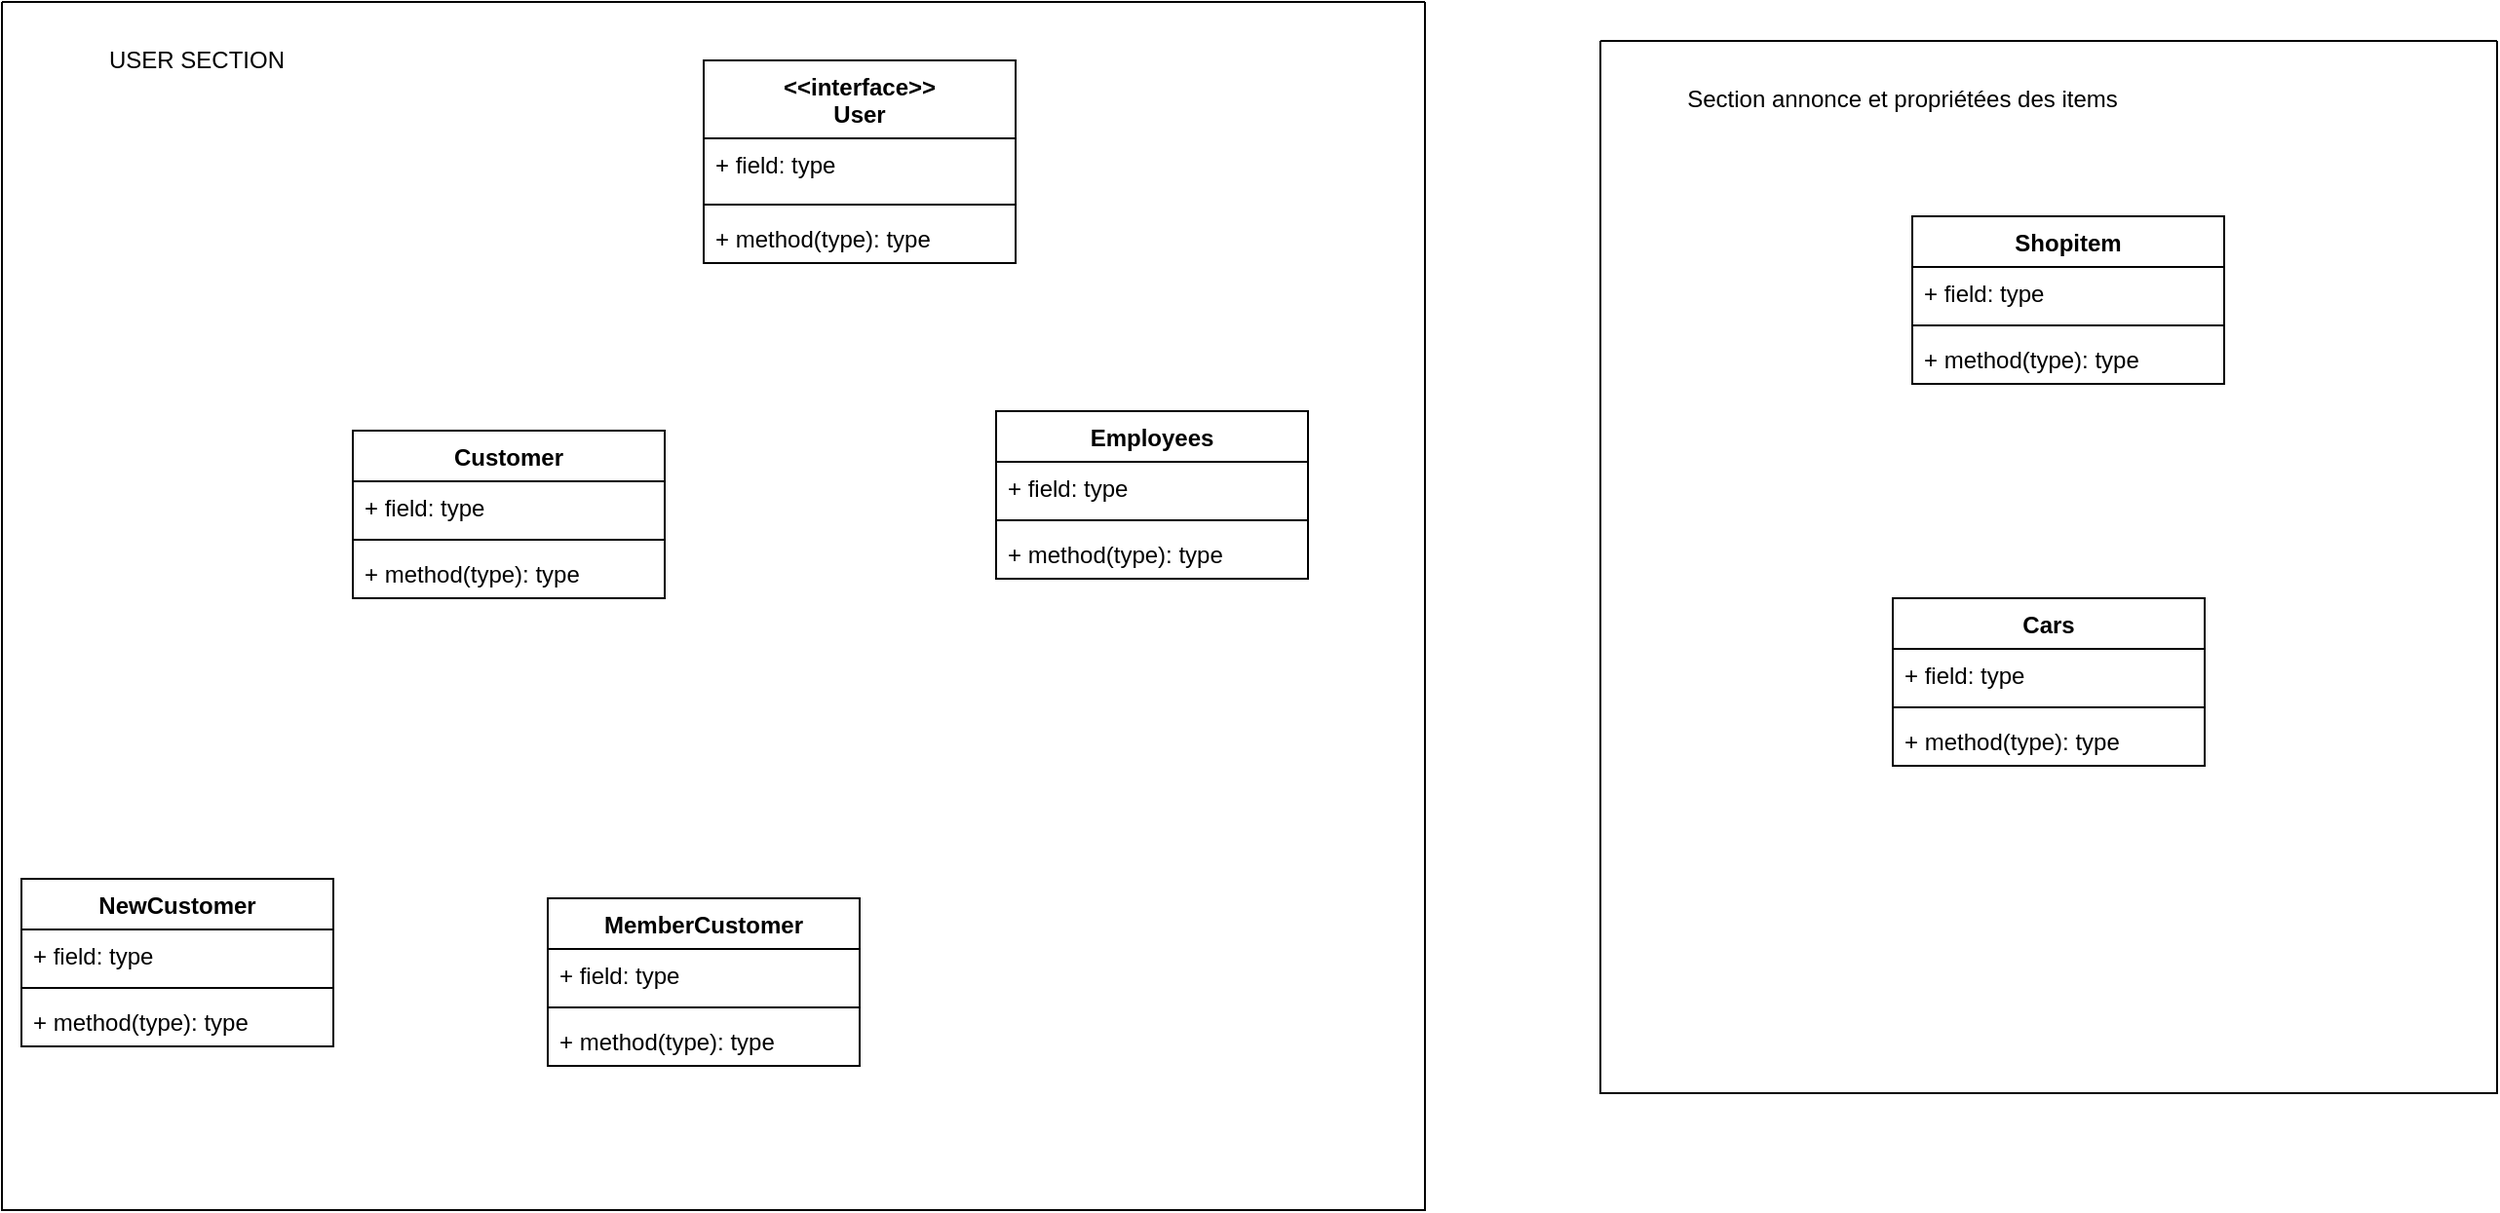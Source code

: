 <mxfile version="14.7.6" type="github">
  <diagram id="VdAfomHz3W7UpwvfJX0a" name="Page-1">
    <mxGraphModel dx="1422" dy="780" grid="1" gridSize="10" guides="1" tooltips="1" connect="1" arrows="1" fold="1" page="1" pageScale="1" pageWidth="827" pageHeight="1169" math="0" shadow="0">
      <root>
        <mxCell id="0" />
        <mxCell id="1" parent="0" />
        <mxCell id="HSfoVW4KDKeZu4hQ7mjs-1" value="Cars" style="swimlane;fontStyle=1;align=center;verticalAlign=top;childLayout=stackLayout;horizontal=1;startSize=26;horizontalStack=0;resizeParent=1;resizeParentMax=0;resizeLast=0;collapsible=1;marginBottom=0;" vertex="1" parent="1">
          <mxGeometry x="990" y="326" width="160" height="86" as="geometry" />
        </mxCell>
        <mxCell id="HSfoVW4KDKeZu4hQ7mjs-2" value="+ field: type" style="text;strokeColor=none;fillColor=none;align=left;verticalAlign=top;spacingLeft=4;spacingRight=4;overflow=hidden;rotatable=0;points=[[0,0.5],[1,0.5]];portConstraint=eastwest;" vertex="1" parent="HSfoVW4KDKeZu4hQ7mjs-1">
          <mxGeometry y="26" width="160" height="26" as="geometry" />
        </mxCell>
        <mxCell id="HSfoVW4KDKeZu4hQ7mjs-3" value="" style="line;strokeWidth=1;fillColor=none;align=left;verticalAlign=middle;spacingTop=-1;spacingLeft=3;spacingRight=3;rotatable=0;labelPosition=right;points=[];portConstraint=eastwest;" vertex="1" parent="HSfoVW4KDKeZu4hQ7mjs-1">
          <mxGeometry y="52" width="160" height="8" as="geometry" />
        </mxCell>
        <mxCell id="HSfoVW4KDKeZu4hQ7mjs-4" value="+ method(type): type" style="text;strokeColor=none;fillColor=none;align=left;verticalAlign=top;spacingLeft=4;spacingRight=4;overflow=hidden;rotatable=0;points=[[0,0.5],[1,0.5]];portConstraint=eastwest;" vertex="1" parent="HSfoVW4KDKeZu4hQ7mjs-1">
          <mxGeometry y="60" width="160" height="26" as="geometry" />
        </mxCell>
        <mxCell id="HSfoVW4KDKeZu4hQ7mjs-5" value="Customer" style="swimlane;fontStyle=1;align=center;verticalAlign=top;childLayout=stackLayout;horizontal=1;startSize=26;horizontalStack=0;resizeParent=1;resizeParentMax=0;resizeLast=0;collapsible=1;marginBottom=0;" vertex="1" parent="1">
          <mxGeometry x="200" y="240" width="160" height="86" as="geometry" />
        </mxCell>
        <mxCell id="HSfoVW4KDKeZu4hQ7mjs-6" value="+ field: type" style="text;strokeColor=none;fillColor=none;align=left;verticalAlign=top;spacingLeft=4;spacingRight=4;overflow=hidden;rotatable=0;points=[[0,0.5],[1,0.5]];portConstraint=eastwest;" vertex="1" parent="HSfoVW4KDKeZu4hQ7mjs-5">
          <mxGeometry y="26" width="160" height="26" as="geometry" />
        </mxCell>
        <mxCell id="HSfoVW4KDKeZu4hQ7mjs-7" value="" style="line;strokeWidth=1;fillColor=none;align=left;verticalAlign=middle;spacingTop=-1;spacingLeft=3;spacingRight=3;rotatable=0;labelPosition=right;points=[];portConstraint=eastwest;" vertex="1" parent="HSfoVW4KDKeZu4hQ7mjs-5">
          <mxGeometry y="52" width="160" height="8" as="geometry" />
        </mxCell>
        <mxCell id="HSfoVW4KDKeZu4hQ7mjs-8" value="+ method(type): type" style="text;strokeColor=none;fillColor=none;align=left;verticalAlign=top;spacingLeft=4;spacingRight=4;overflow=hidden;rotatable=0;points=[[0,0.5],[1,0.5]];portConstraint=eastwest;" vertex="1" parent="HSfoVW4KDKeZu4hQ7mjs-5">
          <mxGeometry y="60" width="160" height="26" as="geometry" />
        </mxCell>
        <mxCell id="HSfoVW4KDKeZu4hQ7mjs-9" value="NewCustomer" style="swimlane;fontStyle=1;align=center;verticalAlign=top;childLayout=stackLayout;horizontal=1;startSize=26;horizontalStack=0;resizeParent=1;resizeParentMax=0;resizeLast=0;collapsible=1;marginBottom=0;" vertex="1" parent="1">
          <mxGeometry x="30" y="470" width="160" height="86" as="geometry" />
        </mxCell>
        <mxCell id="HSfoVW4KDKeZu4hQ7mjs-10" value="+ field: type" style="text;strokeColor=none;fillColor=none;align=left;verticalAlign=top;spacingLeft=4;spacingRight=4;overflow=hidden;rotatable=0;points=[[0,0.5],[1,0.5]];portConstraint=eastwest;" vertex="1" parent="HSfoVW4KDKeZu4hQ7mjs-9">
          <mxGeometry y="26" width="160" height="26" as="geometry" />
        </mxCell>
        <mxCell id="HSfoVW4KDKeZu4hQ7mjs-11" value="" style="line;strokeWidth=1;fillColor=none;align=left;verticalAlign=middle;spacingTop=-1;spacingLeft=3;spacingRight=3;rotatable=0;labelPosition=right;points=[];portConstraint=eastwest;" vertex="1" parent="HSfoVW4KDKeZu4hQ7mjs-9">
          <mxGeometry y="52" width="160" height="8" as="geometry" />
        </mxCell>
        <mxCell id="HSfoVW4KDKeZu4hQ7mjs-12" value="+ method(type): type" style="text;strokeColor=none;fillColor=none;align=left;verticalAlign=top;spacingLeft=4;spacingRight=4;overflow=hidden;rotatable=0;points=[[0,0.5],[1,0.5]];portConstraint=eastwest;" vertex="1" parent="HSfoVW4KDKeZu4hQ7mjs-9">
          <mxGeometry y="60" width="160" height="26" as="geometry" />
        </mxCell>
        <mxCell id="HSfoVW4KDKeZu4hQ7mjs-13" value="MemberCustomer" style="swimlane;fontStyle=1;align=center;verticalAlign=top;childLayout=stackLayout;horizontal=1;startSize=26;horizontalStack=0;resizeParent=1;resizeParentMax=0;resizeLast=0;collapsible=1;marginBottom=0;" vertex="1" parent="1">
          <mxGeometry x="300" y="480" width="160" height="86" as="geometry" />
        </mxCell>
        <mxCell id="HSfoVW4KDKeZu4hQ7mjs-14" value="+ field: type" style="text;strokeColor=none;fillColor=none;align=left;verticalAlign=top;spacingLeft=4;spacingRight=4;overflow=hidden;rotatable=0;points=[[0,0.5],[1,0.5]];portConstraint=eastwest;" vertex="1" parent="HSfoVW4KDKeZu4hQ7mjs-13">
          <mxGeometry y="26" width="160" height="26" as="geometry" />
        </mxCell>
        <mxCell id="HSfoVW4KDKeZu4hQ7mjs-15" value="" style="line;strokeWidth=1;fillColor=none;align=left;verticalAlign=middle;spacingTop=-1;spacingLeft=3;spacingRight=3;rotatable=0;labelPosition=right;points=[];portConstraint=eastwest;" vertex="1" parent="HSfoVW4KDKeZu4hQ7mjs-13">
          <mxGeometry y="52" width="160" height="8" as="geometry" />
        </mxCell>
        <mxCell id="HSfoVW4KDKeZu4hQ7mjs-16" value="+ method(type): type" style="text;strokeColor=none;fillColor=none;align=left;verticalAlign=top;spacingLeft=4;spacingRight=4;overflow=hidden;rotatable=0;points=[[0,0.5],[1,0.5]];portConstraint=eastwest;" vertex="1" parent="HSfoVW4KDKeZu4hQ7mjs-13">
          <mxGeometry y="60" width="160" height="26" as="geometry" />
        </mxCell>
        <mxCell id="HSfoVW4KDKeZu4hQ7mjs-17" value="Employees" style="swimlane;fontStyle=1;align=center;verticalAlign=top;childLayout=stackLayout;horizontal=1;startSize=26;horizontalStack=0;resizeParent=1;resizeParentMax=0;resizeLast=0;collapsible=1;marginBottom=0;" vertex="1" parent="1">
          <mxGeometry x="530" y="230" width="160" height="86" as="geometry" />
        </mxCell>
        <mxCell id="HSfoVW4KDKeZu4hQ7mjs-18" value="+ field: type" style="text;strokeColor=none;fillColor=none;align=left;verticalAlign=top;spacingLeft=4;spacingRight=4;overflow=hidden;rotatable=0;points=[[0,0.5],[1,0.5]];portConstraint=eastwest;" vertex="1" parent="HSfoVW4KDKeZu4hQ7mjs-17">
          <mxGeometry y="26" width="160" height="26" as="geometry" />
        </mxCell>
        <mxCell id="HSfoVW4KDKeZu4hQ7mjs-19" value="" style="line;strokeWidth=1;fillColor=none;align=left;verticalAlign=middle;spacingTop=-1;spacingLeft=3;spacingRight=3;rotatable=0;labelPosition=right;points=[];portConstraint=eastwest;" vertex="1" parent="HSfoVW4KDKeZu4hQ7mjs-17">
          <mxGeometry y="52" width="160" height="8" as="geometry" />
        </mxCell>
        <mxCell id="HSfoVW4KDKeZu4hQ7mjs-20" value="+ method(type): type" style="text;strokeColor=none;fillColor=none;align=left;verticalAlign=top;spacingLeft=4;spacingRight=4;overflow=hidden;rotatable=0;points=[[0,0.5],[1,0.5]];portConstraint=eastwest;" vertex="1" parent="HSfoVW4KDKeZu4hQ7mjs-17">
          <mxGeometry y="60" width="160" height="26" as="geometry" />
        </mxCell>
        <mxCell id="HSfoVW4KDKeZu4hQ7mjs-21" value="&lt;&lt;interface&gt;&gt;&#xa;User" style="swimlane;fontStyle=1;align=center;verticalAlign=top;childLayout=stackLayout;horizontal=1;startSize=40;horizontalStack=0;resizeParent=1;resizeParentMax=0;resizeLast=0;collapsible=1;marginBottom=0;" vertex="1" parent="1">
          <mxGeometry x="380" y="50" width="160" height="104" as="geometry" />
        </mxCell>
        <mxCell id="HSfoVW4KDKeZu4hQ7mjs-22" value="+ field: type" style="text;strokeColor=none;fillColor=none;align=left;verticalAlign=top;spacingLeft=4;spacingRight=4;overflow=hidden;rotatable=0;points=[[0,0.5],[1,0.5]];portConstraint=eastwest;" vertex="1" parent="HSfoVW4KDKeZu4hQ7mjs-21">
          <mxGeometry y="40" width="160" height="30" as="geometry" />
        </mxCell>
        <mxCell id="HSfoVW4KDKeZu4hQ7mjs-23" value="" style="line;strokeWidth=1;fillColor=none;align=left;verticalAlign=middle;spacingTop=-1;spacingLeft=3;spacingRight=3;rotatable=0;labelPosition=right;points=[];portConstraint=eastwest;" vertex="1" parent="HSfoVW4KDKeZu4hQ7mjs-21">
          <mxGeometry y="70" width="160" height="8" as="geometry" />
        </mxCell>
        <mxCell id="HSfoVW4KDKeZu4hQ7mjs-24" value="+ method(type): type" style="text;strokeColor=none;fillColor=none;align=left;verticalAlign=top;spacingLeft=4;spacingRight=4;overflow=hidden;rotatable=0;points=[[0,0.5],[1,0.5]];portConstraint=eastwest;" vertex="1" parent="HSfoVW4KDKeZu4hQ7mjs-21">
          <mxGeometry y="78" width="160" height="26" as="geometry" />
        </mxCell>
        <mxCell id="HSfoVW4KDKeZu4hQ7mjs-26" value="Shopitem" style="swimlane;fontStyle=1;align=center;verticalAlign=top;childLayout=stackLayout;horizontal=1;startSize=26;horizontalStack=0;resizeParent=1;resizeParentMax=0;resizeLast=0;collapsible=1;marginBottom=0;" vertex="1" parent="1">
          <mxGeometry x="1000" y="130" width="160" height="86" as="geometry" />
        </mxCell>
        <mxCell id="HSfoVW4KDKeZu4hQ7mjs-27" value="+ field: type" style="text;strokeColor=none;fillColor=none;align=left;verticalAlign=top;spacingLeft=4;spacingRight=4;overflow=hidden;rotatable=0;points=[[0,0.5],[1,0.5]];portConstraint=eastwest;" vertex="1" parent="HSfoVW4KDKeZu4hQ7mjs-26">
          <mxGeometry y="26" width="160" height="26" as="geometry" />
        </mxCell>
        <mxCell id="HSfoVW4KDKeZu4hQ7mjs-28" value="" style="line;strokeWidth=1;fillColor=none;align=left;verticalAlign=middle;spacingTop=-1;spacingLeft=3;spacingRight=3;rotatable=0;labelPosition=right;points=[];portConstraint=eastwest;" vertex="1" parent="HSfoVW4KDKeZu4hQ7mjs-26">
          <mxGeometry y="52" width="160" height="8" as="geometry" />
        </mxCell>
        <mxCell id="HSfoVW4KDKeZu4hQ7mjs-29" value="+ method(type): type" style="text;strokeColor=none;fillColor=none;align=left;verticalAlign=top;spacingLeft=4;spacingRight=4;overflow=hidden;rotatable=0;points=[[0,0.5],[1,0.5]];portConstraint=eastwest;" vertex="1" parent="HSfoVW4KDKeZu4hQ7mjs-26">
          <mxGeometry y="60" width="160" height="26" as="geometry" />
        </mxCell>
        <mxCell id="HSfoVW4KDKeZu4hQ7mjs-30" value="" style="swimlane;startSize=0;" vertex="1" parent="1">
          <mxGeometry x="20" y="20" width="730" height="620" as="geometry" />
        </mxCell>
        <mxCell id="HSfoVW4KDKeZu4hQ7mjs-31" value="USER SECTION" style="text;html=1;strokeColor=none;fillColor=none;align=center;verticalAlign=middle;whiteSpace=wrap;rounded=0;" vertex="1" parent="HSfoVW4KDKeZu4hQ7mjs-30">
          <mxGeometry x="30" y="20" width="140" height="20" as="geometry" />
        </mxCell>
        <mxCell id="HSfoVW4KDKeZu4hQ7mjs-33" value="" style="swimlane;startSize=0;" vertex="1" parent="1">
          <mxGeometry x="840" y="40" width="460" height="540" as="geometry" />
        </mxCell>
        <mxCell id="HSfoVW4KDKeZu4hQ7mjs-34" value="Section annonce et propriétées des items" style="text;html=1;strokeColor=none;fillColor=none;align=center;verticalAlign=middle;whiteSpace=wrap;rounded=0;" vertex="1" parent="HSfoVW4KDKeZu4hQ7mjs-33">
          <mxGeometry x="30" y="20" width="250" height="20" as="geometry" />
        </mxCell>
      </root>
    </mxGraphModel>
  </diagram>
</mxfile>
